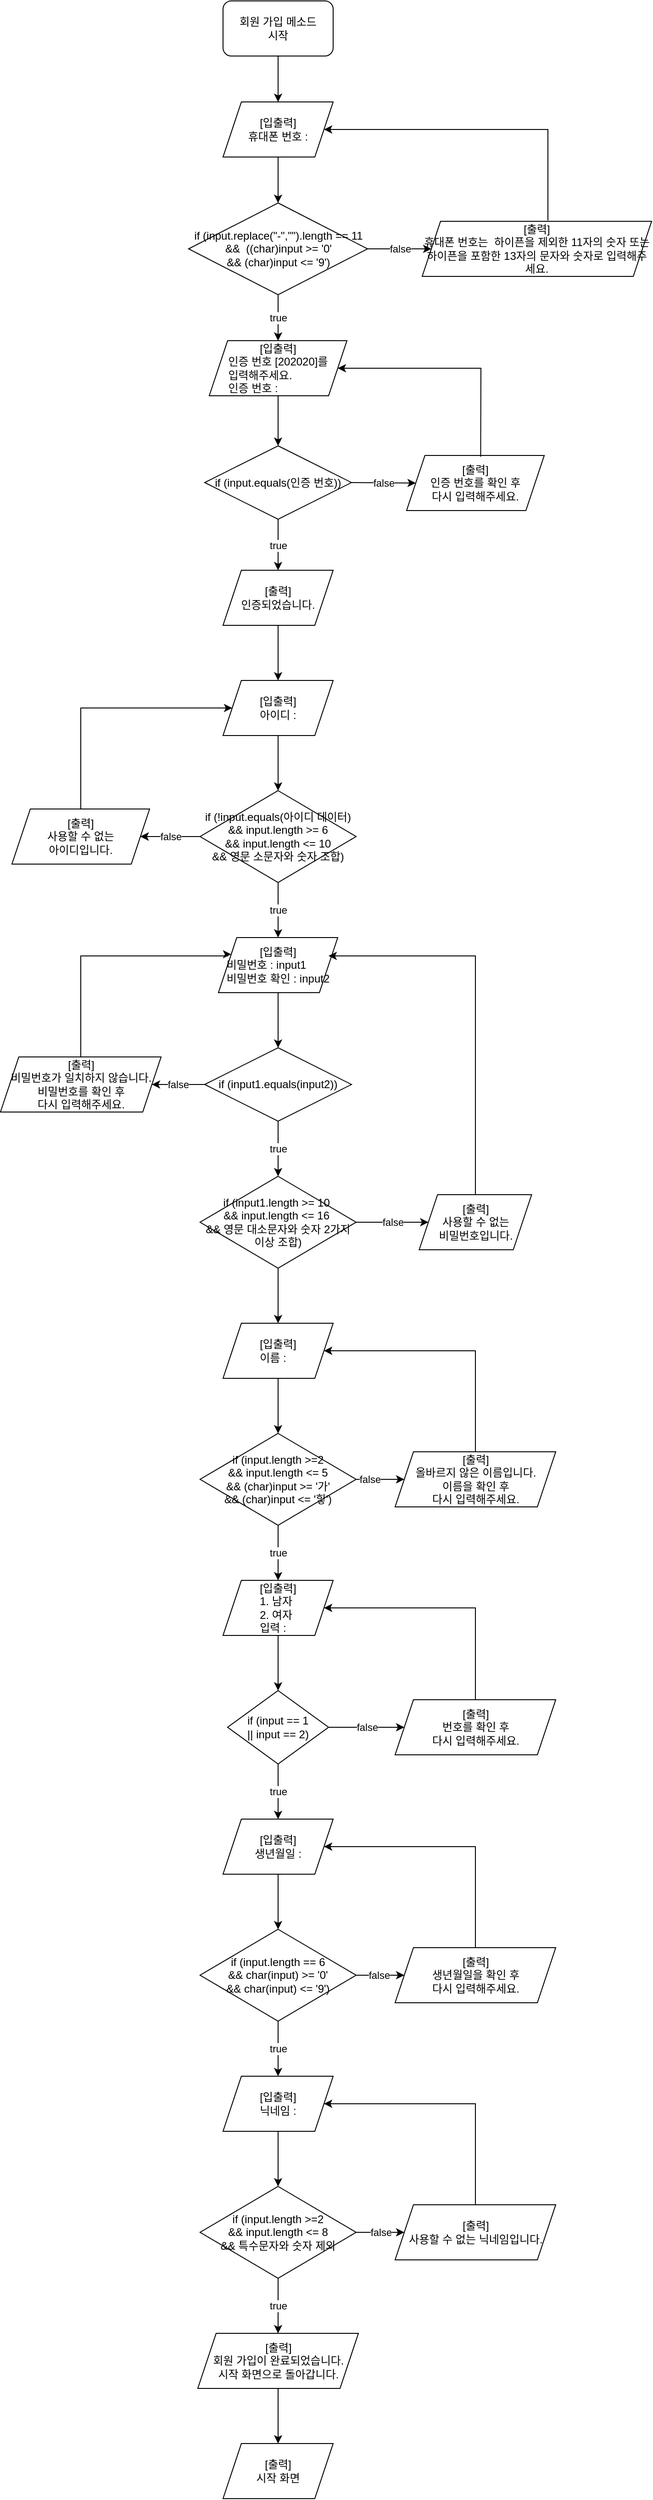 <mxfile version="13.9.8" type="device"><diagram id="C5RBs43oDa-KdzZeNtuy" name="Page-1"><mxGraphModel dx="1038" dy="548" grid="1" gridSize="10" guides="1" tooltips="1" connect="1" arrows="1" fold="1" page="1" pageScale="1" pageWidth="827" pageHeight="1169" math="0" shadow="0"><root><mxCell id="WIyWlLk6GJQsqaUBKTNV-0"/><mxCell id="WIyWlLk6GJQsqaUBKTNV-1" parent="WIyWlLk6GJQsqaUBKTNV-0"/><mxCell id="iSvepM4yjroh1HmwXAL1-8" value="회원 가입 메소드&lt;br&gt;시작" style="rounded=1;whiteSpace=wrap;html=1;" parent="WIyWlLk6GJQsqaUBKTNV-1" vertex="1"><mxGeometry x="360" y="60" width="120" height="60" as="geometry"/></mxCell><mxCell id="iSvepM4yjroh1HmwXAL1-9" value="" style="endArrow=classic;html=1;exitX=0.5;exitY=1;exitDx=0;exitDy=0;entryX=0.5;entryY=0;entryDx=0;entryDy=0;" parent="WIyWlLk6GJQsqaUBKTNV-1" source="iSvepM4yjroh1HmwXAL1-8" target="iSvepM4yjroh1HmwXAL1-10" edge="1"><mxGeometry width="50" height="50" relative="1" as="geometry"><mxPoint x="400" y="110" as="sourcePoint"/><mxPoint x="420" y="160" as="targetPoint"/></mxGeometry></mxCell><mxCell id="iSvepM4yjroh1HmwXAL1-10" value="[입출력]&lt;br&gt;&lt;div style=&quot;text-align: left&quot;&gt;&lt;span&gt;휴대폰 번호 :&lt;/span&gt;&lt;/div&gt;" style="shape=parallelogram;perimeter=parallelogramPerimeter;whiteSpace=wrap;html=1;fixedSize=1;" parent="WIyWlLk6GJQsqaUBKTNV-1" vertex="1"><mxGeometry x="360" y="170" width="120" height="60" as="geometry"/></mxCell><mxCell id="iSvepM4yjroh1HmwXAL1-30" value="" style="endArrow=classic;html=1;exitX=0.5;exitY=1;exitDx=0;exitDy=0;entryX=0.5;entryY=0;entryDx=0;entryDy=0;" parent="WIyWlLk6GJQsqaUBKTNV-1" source="iSvepM4yjroh1HmwXAL1-10" target="iSvepM4yjroh1HmwXAL1-31" edge="1"><mxGeometry width="50" height="50" relative="1" as="geometry"><mxPoint x="410" y="260" as="sourcePoint"/><mxPoint x="420" y="260" as="targetPoint"/></mxGeometry></mxCell><mxCell id="iSvepM4yjroh1HmwXAL1-31" value="if (input.replace(&quot;-&quot;,&quot;&quot;).length == 11 &lt;br&gt;&amp;amp;&amp;amp;&amp;nbsp; ((char)input &amp;gt;= '0'&lt;br&gt;&amp;amp;&amp;amp; (char)input &amp;lt;= '9')" style="rhombus;whiteSpace=wrap;html=1;" parent="WIyWlLk6GJQsqaUBKTNV-1" vertex="1"><mxGeometry x="322.5" y="280" width="195" height="100" as="geometry"/></mxCell><mxCell id="iSvepM4yjroh1HmwXAL1-32" value="true" style="endArrow=classic;html=1;exitX=0.5;exitY=1;exitDx=0;exitDy=0;entryX=0.5;entryY=0;entryDx=0;entryDy=0;" parent="WIyWlLk6GJQsqaUBKTNV-1" source="iSvepM4yjroh1HmwXAL1-31" target="iSvepM4yjroh1HmwXAL1-36" edge="1"><mxGeometry width="50" height="50" relative="1" as="geometry"><mxPoint x="520" y="370" as="sourcePoint"/><mxPoint x="390" y="420" as="targetPoint"/></mxGeometry></mxCell><mxCell id="iSvepM4yjroh1HmwXAL1-33" value="false" style="endArrow=classic;html=1;exitX=1;exitY=0.5;exitDx=0;exitDy=0;entryX=0;entryY=0.5;entryDx=0;entryDy=0;" parent="WIyWlLk6GJQsqaUBKTNV-1" source="iSvepM4yjroh1HmwXAL1-31" target="iSvepM4yjroh1HmwXAL1-34" edge="1"><mxGeometry width="50" height="50" relative="1" as="geometry"><mxPoint x="510" y="330" as="sourcePoint"/><mxPoint x="540" y="330" as="targetPoint"/></mxGeometry></mxCell><mxCell id="iSvepM4yjroh1HmwXAL1-34" value="[출력]&lt;br&gt;휴대폰 번호는&amp;nbsp; 하이픈을 제외한 11자의 숫자 또는 하이픈을 포함한 13자의 문자와 숫자로 입력해주세요." style="shape=parallelogram;perimeter=parallelogramPerimeter;whiteSpace=wrap;html=1;fixedSize=1;" parent="WIyWlLk6GJQsqaUBKTNV-1" vertex="1"><mxGeometry x="577" y="300" width="250" height="60" as="geometry"/></mxCell><mxCell id="iSvepM4yjroh1HmwXAL1-35" value="" style="endArrow=classic;html=1;rounded=0;entryX=1;entryY=0.5;entryDx=0;entryDy=0;" parent="WIyWlLk6GJQsqaUBKTNV-1" target="iSvepM4yjroh1HmwXAL1-10" edge="1"><mxGeometry width="50" height="50" relative="1" as="geometry"><mxPoint x="714" y="299" as="sourcePoint"/><mxPoint x="520" y="200" as="targetPoint"/><Array as="points"><mxPoint x="714" y="200"/></Array></mxGeometry></mxCell><mxCell id="iSvepM4yjroh1HmwXAL1-36" value="[입출력]&lt;br&gt;&lt;div style=&quot;text-align: left&quot;&gt;&lt;span&gt;인증 번호 [202020]를&lt;/span&gt;&lt;/div&gt;&lt;div style=&quot;text-align: left&quot;&gt;&lt;span&gt;입력해주세요.&lt;/span&gt;&lt;/div&gt;&lt;div style=&quot;text-align: left&quot;&gt;&lt;span&gt;인증 번호 :&lt;/span&gt;&lt;/div&gt;" style="shape=parallelogram;perimeter=parallelogramPerimeter;whiteSpace=wrap;html=1;fixedSize=1;" parent="WIyWlLk6GJQsqaUBKTNV-1" vertex="1"><mxGeometry x="345" y="430" width="150" height="60" as="geometry"/></mxCell><mxCell id="iSvepM4yjroh1HmwXAL1-38" value="if (input.equals(인증 번호))" style="rhombus;whiteSpace=wrap;html=1;" parent="WIyWlLk6GJQsqaUBKTNV-1" vertex="1"><mxGeometry x="340" y="544.5" width="160" height="80" as="geometry"/></mxCell><mxCell id="iSvepM4yjroh1HmwXAL1-39" value="" style="endArrow=classic;html=1;exitX=0.5;exitY=1;exitDx=0;exitDy=0;entryX=0.5;entryY=0;entryDx=0;entryDy=0;" parent="WIyWlLk6GJQsqaUBKTNV-1" source="iSvepM4yjroh1HmwXAL1-36" target="iSvepM4yjroh1HmwXAL1-38" edge="1"><mxGeometry width="50" height="50" relative="1" as="geometry"><mxPoint x="520" y="520" as="sourcePoint"/><mxPoint x="570" y="470" as="targetPoint"/></mxGeometry></mxCell><mxCell id="iSvepM4yjroh1HmwXAL1-40" value="[출력]&lt;br&gt;인증 번호를 확인 후&lt;br&gt;다시 입력해주세요." style="shape=parallelogram;perimeter=parallelogramPerimeter;whiteSpace=wrap;html=1;fixedSize=1;" parent="WIyWlLk6GJQsqaUBKTNV-1" vertex="1"><mxGeometry x="560" y="555" width="150" height="60" as="geometry"/></mxCell><mxCell id="iSvepM4yjroh1HmwXAL1-41" value="" style="endArrow=classic;html=1;rounded=0;exitX=0.538;exitY=0.022;exitDx=0;exitDy=0;exitPerimeter=0;" parent="WIyWlLk6GJQsqaUBKTNV-1" source="iSvepM4yjroh1HmwXAL1-40" target="iSvepM4yjroh1HmwXAL1-36" edge="1"><mxGeometry width="50" height="50" relative="1" as="geometry"><mxPoint x="610" y="530" as="sourcePoint"/><mxPoint x="470" y="420" as="targetPoint"/><Array as="points"><mxPoint x="641" y="460"/></Array></mxGeometry></mxCell><mxCell id="iSvepM4yjroh1HmwXAL1-42" value="false" style="endArrow=classic;html=1;exitX=1;exitY=0.5;exitDx=0;exitDy=0;entryX=0;entryY=0.5;entryDx=0;entryDy=0;" parent="WIyWlLk6GJQsqaUBKTNV-1" source="iSvepM4yjroh1HmwXAL1-38" target="iSvepM4yjroh1HmwXAL1-40" edge="1"><mxGeometry width="50" height="50" relative="1" as="geometry"><mxPoint x="510" y="590" as="sourcePoint"/><mxPoint x="560" y="540" as="targetPoint"/></mxGeometry></mxCell><mxCell id="iSvepM4yjroh1HmwXAL1-45" value="true" style="endArrow=classic;html=1;exitX=0.5;exitY=1;exitDx=0;exitDy=0;entryX=0.5;entryY=0;entryDx=0;entryDy=0;" parent="WIyWlLk6GJQsqaUBKTNV-1" source="iSvepM4yjroh1HmwXAL1-38" target="iSvepM4yjroh1HmwXAL1-49" edge="1"><mxGeometry width="50" height="50" relative="1" as="geometry"><mxPoint x="460" y="600" as="sourcePoint"/><mxPoint x="407.5" y="680" as="targetPoint"/></mxGeometry></mxCell><mxCell id="iSvepM4yjroh1HmwXAL1-47" value="" style="endArrow=classic;html=1;exitX=0.5;exitY=1;exitDx=0;exitDy=0;entryX=0.5;entryY=0;entryDx=0;entryDy=0;" parent="WIyWlLk6GJQsqaUBKTNV-1" source="iSvepM4yjroh1HmwXAL1-49" target="iSvepM4yjroh1HmwXAL1-48" edge="1"><mxGeometry width="50" height="50" relative="1" as="geometry"><mxPoint x="407.5" y="740" as="sourcePoint"/><mxPoint x="420" y="800" as="targetPoint"/></mxGeometry></mxCell><mxCell id="iSvepM4yjroh1HmwXAL1-48" value="[입출력]&lt;br&gt;&lt;div style=&quot;text-align: left&quot;&gt;&lt;span&gt;아이디 :&lt;/span&gt;&lt;/div&gt;" style="shape=parallelogram;perimeter=parallelogramPerimeter;whiteSpace=wrap;html=1;fixedSize=1;" parent="WIyWlLk6GJQsqaUBKTNV-1" vertex="1"><mxGeometry x="360" y="800" width="120" height="60" as="geometry"/></mxCell><mxCell id="iSvepM4yjroh1HmwXAL1-49" value="[출력]&lt;br&gt;&lt;div style=&quot;text-align: left&quot;&gt;인증되었습니다.&lt;/div&gt;" style="shape=parallelogram;perimeter=parallelogramPerimeter;whiteSpace=wrap;html=1;fixedSize=1;" parent="WIyWlLk6GJQsqaUBKTNV-1" vertex="1"><mxGeometry x="360" y="680" width="120" height="60" as="geometry"/></mxCell><mxCell id="iSvepM4yjroh1HmwXAL1-55" style="edgeStyle=orthogonalEdgeStyle;rounded=0;orthogonalLoop=1;jettySize=auto;html=1;entryX=0;entryY=0.5;entryDx=0;entryDy=0;" parent="WIyWlLk6GJQsqaUBKTNV-1" source="iSvepM4yjroh1HmwXAL1-50" target="iSvepM4yjroh1HmwXAL1-48" edge="1"><mxGeometry relative="1" as="geometry"><mxPoint x="280" y="830" as="targetPoint"/><Array as="points"><mxPoint x="205" y="830"/></Array></mxGeometry></mxCell><mxCell id="iSvepM4yjroh1HmwXAL1-50" value="[출력]&lt;br&gt;사용할 수 없는&lt;br&gt;아이디입니다." style="shape=parallelogram;perimeter=parallelogramPerimeter;whiteSpace=wrap;html=1;fixedSize=1;" parent="WIyWlLk6GJQsqaUBKTNV-1" vertex="1"><mxGeometry x="130" y="940" width="150" height="60" as="geometry"/></mxCell><mxCell id="iSvepM4yjroh1HmwXAL1-53" value="" style="edgeStyle=orthogonalEdgeStyle;rounded=0;orthogonalLoop=1;jettySize=auto;html=1;" parent="WIyWlLk6GJQsqaUBKTNV-1" source="iSvepM4yjroh1HmwXAL1-51" target="iSvepM4yjroh1HmwXAL1-50" edge="1"><mxGeometry relative="1" as="geometry"/></mxCell><mxCell id="iSvepM4yjroh1HmwXAL1-54" value="false" style="edgeStyle=orthogonalEdgeStyle;rounded=0;orthogonalLoop=1;jettySize=auto;html=1;" parent="WIyWlLk6GJQsqaUBKTNV-1" source="iSvepM4yjroh1HmwXAL1-51" target="iSvepM4yjroh1HmwXAL1-50" edge="1"><mxGeometry relative="1" as="geometry"/></mxCell><mxCell id="iSvepM4yjroh1HmwXAL1-57" value="true" style="edgeStyle=orthogonalEdgeStyle;rounded=0;orthogonalLoop=1;jettySize=auto;html=1;" parent="WIyWlLk6GJQsqaUBKTNV-1" source="iSvepM4yjroh1HmwXAL1-51" target="iSvepM4yjroh1HmwXAL1-56" edge="1"><mxGeometry relative="1" as="geometry"/></mxCell><mxCell id="iSvepM4yjroh1HmwXAL1-51" value="if (!input.equals(아이디 데이터) &amp;amp;&amp;amp; input.length &amp;gt;= 6 &lt;br&gt;&amp;amp;&amp;amp; input.length &amp;lt;= 10 &lt;br&gt;&amp;amp;&amp;amp; 영문 소문자와 숫자 조합)" style="rhombus;whiteSpace=wrap;html=1;" parent="WIyWlLk6GJQsqaUBKTNV-1" vertex="1"><mxGeometry x="335" y="920" width="170" height="100" as="geometry"/></mxCell><mxCell id="iSvepM4yjroh1HmwXAL1-52" value="" style="endArrow=classic;html=1;exitX=0.5;exitY=1;exitDx=0;exitDy=0;entryX=0.5;entryY=0;entryDx=0;entryDy=0;" parent="WIyWlLk6GJQsqaUBKTNV-1" source="iSvepM4yjroh1HmwXAL1-48" target="iSvepM4yjroh1HmwXAL1-51" edge="1"><mxGeometry width="50" height="50" relative="1" as="geometry"><mxPoint x="430" y="890" as="sourcePoint"/><mxPoint x="450" y="840" as="targetPoint"/></mxGeometry></mxCell><mxCell id="iSvepM4yjroh1HmwXAL1-63" style="edgeStyle=orthogonalEdgeStyle;rounded=0;orthogonalLoop=1;jettySize=auto;html=1;entryX=0.5;entryY=0;entryDx=0;entryDy=0;" parent="WIyWlLk6GJQsqaUBKTNV-1" source="iSvepM4yjroh1HmwXAL1-56" target="iSvepM4yjroh1HmwXAL1-61" edge="1"><mxGeometry relative="1" as="geometry"/></mxCell><mxCell id="iSvepM4yjroh1HmwXAL1-56" value="[입출력]&lt;br&gt;&lt;div style=&quot;text-align: left&quot;&gt;&lt;span&gt;비밀번호 : input1&lt;/span&gt;&lt;/div&gt;&lt;div style=&quot;text-align: left&quot;&gt;&lt;span&gt;비밀번호 확인 : input2&lt;/span&gt;&lt;/div&gt;" style="shape=parallelogram;perimeter=parallelogramPerimeter;whiteSpace=wrap;html=1;fixedSize=1;" parent="WIyWlLk6GJQsqaUBKTNV-1" vertex="1"><mxGeometry x="355" y="1080" width="130" height="60" as="geometry"/></mxCell><mxCell id="iSvepM4yjroh1HmwXAL1-70" value="false" style="edgeStyle=orthogonalEdgeStyle;rounded=0;orthogonalLoop=1;jettySize=auto;html=1;" parent="WIyWlLk6GJQsqaUBKTNV-1" source="iSvepM4yjroh1HmwXAL1-58" target="iSvepM4yjroh1HmwXAL1-69" edge="1"><mxGeometry relative="1" as="geometry"/></mxCell><mxCell id="iSvepM4yjroh1HmwXAL1-74" value="" style="edgeStyle=orthogonalEdgeStyle;rounded=0;orthogonalLoop=1;jettySize=auto;html=1;" parent="WIyWlLk6GJQsqaUBKTNV-1" source="iSvepM4yjroh1HmwXAL1-58" target="iSvepM4yjroh1HmwXAL1-72" edge="1"><mxGeometry relative="1" as="geometry"/></mxCell><mxCell id="iSvepM4yjroh1HmwXAL1-58" value="if (input1.length &amp;gt;= 10&amp;nbsp;&lt;br&gt;&amp;amp;&amp;amp; input.length &amp;lt;= 16&amp;nbsp;&lt;br&gt;&amp;amp;&amp;amp; 영문 대소문자와 숫자 2가지 이상 조합)" style="rhombus;whiteSpace=wrap;html=1;" parent="WIyWlLk6GJQsqaUBKTNV-1" vertex="1"><mxGeometry x="335" y="1340" width="170" height="100" as="geometry"/></mxCell><mxCell id="iSvepM4yjroh1HmwXAL1-65" value="false" style="edgeStyle=orthogonalEdgeStyle;rounded=0;orthogonalLoop=1;jettySize=auto;html=1;" parent="WIyWlLk6GJQsqaUBKTNV-1" source="iSvepM4yjroh1HmwXAL1-61" target="iSvepM4yjroh1HmwXAL1-64" edge="1"><mxGeometry relative="1" as="geometry"/></mxCell><mxCell id="iSvepM4yjroh1HmwXAL1-68" value="true" style="edgeStyle=orthogonalEdgeStyle;rounded=0;orthogonalLoop=1;jettySize=auto;html=1;" parent="WIyWlLk6GJQsqaUBKTNV-1" source="iSvepM4yjroh1HmwXAL1-61" target="iSvepM4yjroh1HmwXAL1-58" edge="1"><mxGeometry relative="1" as="geometry"/></mxCell><mxCell id="iSvepM4yjroh1HmwXAL1-61" value="if (input1.equals(input2))" style="rhombus;whiteSpace=wrap;html=1;" parent="WIyWlLk6GJQsqaUBKTNV-1" vertex="1"><mxGeometry x="340" y="1200" width="160" height="80" as="geometry"/></mxCell><mxCell id="iSvepM4yjroh1HmwXAL1-66" style="edgeStyle=orthogonalEdgeStyle;rounded=0;orthogonalLoop=1;jettySize=auto;html=1;entryX=0;entryY=0.25;entryDx=0;entryDy=0;" parent="WIyWlLk6GJQsqaUBKTNV-1" source="iSvepM4yjroh1HmwXAL1-64" target="iSvepM4yjroh1HmwXAL1-56" edge="1"><mxGeometry relative="1" as="geometry"><mxPoint x="330" y="1110" as="targetPoint"/><Array as="points"><mxPoint x="205" y="1100"/><mxPoint x="365" y="1100"/><mxPoint x="365" y="1098"/></Array></mxGeometry></mxCell><mxCell id="iSvepM4yjroh1HmwXAL1-64" value="[출력]&lt;br&gt;비밀번호가 일치하지 않습니다.&lt;br&gt;비밀번호를 확인 후&lt;br&gt;다시 입력해주세요." style="shape=parallelogram;perimeter=parallelogramPerimeter;whiteSpace=wrap;html=1;fixedSize=1;" parent="WIyWlLk6GJQsqaUBKTNV-1" vertex="1"><mxGeometry x="117.5" y="1210" width="175" height="60" as="geometry"/></mxCell><mxCell id="iSvepM4yjroh1HmwXAL1-71" style="edgeStyle=orthogonalEdgeStyle;rounded=0;orthogonalLoop=1;jettySize=auto;html=1;exitX=0.5;exitY=0;exitDx=0;exitDy=0;" parent="WIyWlLk6GJQsqaUBKTNV-1" source="iSvepM4yjroh1HmwXAL1-69" edge="1"><mxGeometry relative="1" as="geometry"><mxPoint x="475" y="1100" as="targetPoint"/><Array as="points"><mxPoint x="635" y="1100"/><mxPoint x="475" y="1100"/></Array></mxGeometry></mxCell><mxCell id="iSvepM4yjroh1HmwXAL1-69" value="[출력]&lt;br&gt;사용할 수 없는&lt;br&gt;비밀번호입니다." style="shape=parallelogram;perimeter=parallelogramPerimeter;whiteSpace=wrap;html=1;fixedSize=1;" parent="WIyWlLk6GJQsqaUBKTNV-1" vertex="1"><mxGeometry x="573.75" y="1360" width="122.5" height="60" as="geometry"/></mxCell><mxCell id="iSvepM4yjroh1HmwXAL1-76" value="" style="edgeStyle=orthogonalEdgeStyle;rounded=0;orthogonalLoop=1;jettySize=auto;html=1;" parent="WIyWlLk6GJQsqaUBKTNV-1" source="iSvepM4yjroh1HmwXAL1-72" target="iSvepM4yjroh1HmwXAL1-75" edge="1"><mxGeometry relative="1" as="geometry"/></mxCell><mxCell id="iSvepM4yjroh1HmwXAL1-72" value="[입출력]&lt;br&gt;&lt;div style=&quot;text-align: left&quot;&gt;&lt;span&gt;이름 :&lt;/span&gt;&lt;/div&gt;" style="shape=parallelogram;perimeter=parallelogramPerimeter;whiteSpace=wrap;html=1;fixedSize=1;" parent="WIyWlLk6GJQsqaUBKTNV-1" vertex="1"><mxGeometry x="360" y="1500" width="120" height="60" as="geometry"/></mxCell><mxCell id="iSvepM4yjroh1HmwXAL1-78" value="false" style="edgeStyle=orthogonalEdgeStyle;rounded=0;orthogonalLoop=1;jettySize=auto;html=1;" parent="WIyWlLk6GJQsqaUBKTNV-1" source="iSvepM4yjroh1HmwXAL1-75" target="iSvepM4yjroh1HmwXAL1-77" edge="1"><mxGeometry x="-0.429" relative="1" as="geometry"><mxPoint as="offset"/></mxGeometry></mxCell><mxCell id="iSvepM4yjroh1HmwXAL1-81" value="true" style="edgeStyle=orthogonalEdgeStyle;rounded=0;orthogonalLoop=1;jettySize=auto;html=1;" parent="WIyWlLk6GJQsqaUBKTNV-1" source="iSvepM4yjroh1HmwXAL1-75" target="iSvepM4yjroh1HmwXAL1-80" edge="1"><mxGeometry relative="1" as="geometry"/></mxCell><mxCell id="iSvepM4yjroh1HmwXAL1-75" value="if (input.length &amp;gt;=2&lt;br&gt;&amp;amp;&amp;amp; input.length &amp;lt;= 5&lt;br&gt;&amp;amp;&amp;amp; (char)input &amp;gt;= '가'&lt;br&gt;&amp;amp;&amp;amp; (char)input &amp;lt;= '힣')" style="rhombus;whiteSpace=wrap;html=1;" parent="WIyWlLk6GJQsqaUBKTNV-1" vertex="1"><mxGeometry x="335" y="1620" width="170" height="100" as="geometry"/></mxCell><mxCell id="iSvepM4yjroh1HmwXAL1-79" style="edgeStyle=orthogonalEdgeStyle;rounded=0;orthogonalLoop=1;jettySize=auto;html=1;entryX=1;entryY=0.5;entryDx=0;entryDy=0;" parent="WIyWlLk6GJQsqaUBKTNV-1" source="iSvepM4yjroh1HmwXAL1-77" target="iSvepM4yjroh1HmwXAL1-72" edge="1"><mxGeometry relative="1" as="geometry"><mxPoint x="580" y="1530" as="targetPoint"/><Array as="points"><mxPoint x="635" y="1530"/></Array></mxGeometry></mxCell><mxCell id="iSvepM4yjroh1HmwXAL1-77" value="[출력]&lt;br&gt;올바르지 않은 이름입니다.&lt;br&gt;이름을 확인 후&lt;br&gt;다시 입력해주세요." style="shape=parallelogram;perimeter=parallelogramPerimeter;whiteSpace=wrap;html=1;fixedSize=1;" parent="WIyWlLk6GJQsqaUBKTNV-1" vertex="1"><mxGeometry x="547.5" y="1640" width="175" height="60" as="geometry"/></mxCell><mxCell id="iSvepM4yjroh1HmwXAL1-83" value="" style="edgeStyle=orthogonalEdgeStyle;rounded=0;orthogonalLoop=1;jettySize=auto;html=1;" parent="WIyWlLk6GJQsqaUBKTNV-1" source="iSvepM4yjroh1HmwXAL1-80" target="iSvepM4yjroh1HmwXAL1-82" edge="1"><mxGeometry relative="1" as="geometry"/></mxCell><mxCell id="iSvepM4yjroh1HmwXAL1-80" value="[입출력]&lt;br&gt;&lt;div style=&quot;text-align: left&quot;&gt;1. 남자&lt;/div&gt;&lt;div style=&quot;text-align: left&quot;&gt;2. 여자&lt;/div&gt;&lt;div style=&quot;text-align: left&quot;&gt;입력 :&lt;/div&gt;" style="shape=parallelogram;perimeter=parallelogramPerimeter;whiteSpace=wrap;html=1;fixedSize=1;" parent="WIyWlLk6GJQsqaUBKTNV-1" vertex="1"><mxGeometry x="360" y="1780" width="120" height="60" as="geometry"/></mxCell><mxCell id="iSvepM4yjroh1HmwXAL1-85" value="false" style="edgeStyle=orthogonalEdgeStyle;rounded=0;orthogonalLoop=1;jettySize=auto;html=1;" parent="WIyWlLk6GJQsqaUBKTNV-1" source="iSvepM4yjroh1HmwXAL1-82" target="iSvepM4yjroh1HmwXAL1-84" edge="1"><mxGeometry relative="1" as="geometry"/></mxCell><mxCell id="iSvepM4yjroh1HmwXAL1-88" value="true" style="edgeStyle=orthogonalEdgeStyle;rounded=0;orthogonalLoop=1;jettySize=auto;html=1;" parent="WIyWlLk6GJQsqaUBKTNV-1" source="iSvepM4yjroh1HmwXAL1-82" target="iSvepM4yjroh1HmwXAL1-87" edge="1"><mxGeometry relative="1" as="geometry"/></mxCell><mxCell id="iSvepM4yjroh1HmwXAL1-82" value="if (input == 1&lt;br&gt;|| input == 2)" style="rhombus;whiteSpace=wrap;html=1;" parent="WIyWlLk6GJQsqaUBKTNV-1" vertex="1"><mxGeometry x="365" y="1900" width="110" height="80" as="geometry"/></mxCell><mxCell id="iSvepM4yjroh1HmwXAL1-86" style="edgeStyle=orthogonalEdgeStyle;rounded=0;orthogonalLoop=1;jettySize=auto;html=1;entryX=1;entryY=0.5;entryDx=0;entryDy=0;" parent="WIyWlLk6GJQsqaUBKTNV-1" source="iSvepM4yjroh1HmwXAL1-84" target="iSvepM4yjroh1HmwXAL1-80" edge="1"><mxGeometry relative="1" as="geometry"><mxPoint x="530" y="1810" as="targetPoint"/><Array as="points"><mxPoint x="635" y="1810"/></Array></mxGeometry></mxCell><mxCell id="iSvepM4yjroh1HmwXAL1-84" value="[출력]&lt;br&gt;번호를 확인 후&lt;br&gt;다시 입력해주세요." style="shape=parallelogram;perimeter=parallelogramPerimeter;whiteSpace=wrap;html=1;fixedSize=1;" parent="WIyWlLk6GJQsqaUBKTNV-1" vertex="1"><mxGeometry x="547.5" y="1910" width="175" height="60" as="geometry"/></mxCell><mxCell id="iSvepM4yjroh1HmwXAL1-90" value="" style="edgeStyle=orthogonalEdgeStyle;rounded=0;orthogonalLoop=1;jettySize=auto;html=1;" parent="WIyWlLk6GJQsqaUBKTNV-1" source="iSvepM4yjroh1HmwXAL1-87" target="iSvepM4yjroh1HmwXAL1-89" edge="1"><mxGeometry relative="1" as="geometry"/></mxCell><mxCell id="iSvepM4yjroh1HmwXAL1-87" value="[입출력]&lt;br&gt;&lt;div style=&quot;text-align: left&quot;&gt;&lt;span&gt;생년월일 :&lt;/span&gt;&lt;/div&gt;" style="shape=parallelogram;perimeter=parallelogramPerimeter;whiteSpace=wrap;html=1;fixedSize=1;" parent="WIyWlLk6GJQsqaUBKTNV-1" vertex="1"><mxGeometry x="360" y="2040" width="120" height="60" as="geometry"/></mxCell><mxCell id="iSvepM4yjroh1HmwXAL1-92" value="false" style="edgeStyle=orthogonalEdgeStyle;rounded=0;orthogonalLoop=1;jettySize=auto;html=1;" parent="WIyWlLk6GJQsqaUBKTNV-1" source="iSvepM4yjroh1HmwXAL1-89" target="iSvepM4yjroh1HmwXAL1-91" edge="1"><mxGeometry x="-0.048" relative="1" as="geometry"><mxPoint as="offset"/></mxGeometry></mxCell><mxCell id="iSvepM4yjroh1HmwXAL1-95" value="true" style="edgeStyle=orthogonalEdgeStyle;rounded=0;orthogonalLoop=1;jettySize=auto;html=1;" parent="WIyWlLk6GJQsqaUBKTNV-1" source="iSvepM4yjroh1HmwXAL1-89" target="iSvepM4yjroh1HmwXAL1-94" edge="1"><mxGeometry relative="1" as="geometry"/></mxCell><mxCell id="iSvepM4yjroh1HmwXAL1-89" value="if (input.length == 6&lt;br&gt;&amp;amp;&amp;amp; char(input) &amp;gt;= '0'&lt;br&gt;&amp;amp;&amp;amp; char(input) &amp;lt;= '9')" style="rhombus;whiteSpace=wrap;html=1;" parent="WIyWlLk6GJQsqaUBKTNV-1" vertex="1"><mxGeometry x="335" y="2160" width="170" height="100" as="geometry"/></mxCell><mxCell id="iSvepM4yjroh1HmwXAL1-93" style="edgeStyle=orthogonalEdgeStyle;rounded=0;orthogonalLoop=1;jettySize=auto;html=1;entryX=1;entryY=0.5;entryDx=0;entryDy=0;" parent="WIyWlLk6GJQsqaUBKTNV-1" source="iSvepM4yjroh1HmwXAL1-91" target="iSvepM4yjroh1HmwXAL1-87" edge="1"><mxGeometry relative="1" as="geometry"><mxPoint x="570" y="2060" as="targetPoint"/><Array as="points"><mxPoint x="635" y="2070"/></Array></mxGeometry></mxCell><mxCell id="iSvepM4yjroh1HmwXAL1-91" value="[출력]&lt;br&gt;생년월일을 확인 후&lt;br&gt;다시 입력해주세요." style="shape=parallelogram;perimeter=parallelogramPerimeter;whiteSpace=wrap;html=1;fixedSize=1;" parent="WIyWlLk6GJQsqaUBKTNV-1" vertex="1"><mxGeometry x="547.5" y="2180" width="175" height="60" as="geometry"/></mxCell><mxCell id="iSvepM4yjroh1HmwXAL1-97" value="" style="edgeStyle=orthogonalEdgeStyle;rounded=0;orthogonalLoop=1;jettySize=auto;html=1;" parent="WIyWlLk6GJQsqaUBKTNV-1" source="iSvepM4yjroh1HmwXAL1-94" target="iSvepM4yjroh1HmwXAL1-96" edge="1"><mxGeometry relative="1" as="geometry"/></mxCell><mxCell id="iSvepM4yjroh1HmwXAL1-94" value="[입출력]&lt;br&gt;&lt;div style=&quot;text-align: left&quot;&gt;닉네임 :&lt;/div&gt;" style="shape=parallelogram;perimeter=parallelogramPerimeter;whiteSpace=wrap;html=1;fixedSize=1;" parent="WIyWlLk6GJQsqaUBKTNV-1" vertex="1"><mxGeometry x="360" y="2320" width="120" height="60" as="geometry"/></mxCell><mxCell id="iSvepM4yjroh1HmwXAL1-99" value="false" style="edgeStyle=orthogonalEdgeStyle;rounded=0;orthogonalLoop=1;jettySize=auto;html=1;" parent="WIyWlLk6GJQsqaUBKTNV-1" source="iSvepM4yjroh1HmwXAL1-96" target="iSvepM4yjroh1HmwXAL1-98" edge="1"><mxGeometry relative="1" as="geometry"/></mxCell><mxCell id="iSvepM4yjroh1HmwXAL1-102" value="true" style="edgeStyle=orthogonalEdgeStyle;rounded=0;orthogonalLoop=1;jettySize=auto;html=1;" parent="WIyWlLk6GJQsqaUBKTNV-1" source="iSvepM4yjroh1HmwXAL1-96" target="iSvepM4yjroh1HmwXAL1-101" edge="1"><mxGeometry relative="1" as="geometry"/></mxCell><mxCell id="iSvepM4yjroh1HmwXAL1-96" value="if (input.length &amp;gt;=2&lt;br&gt;&amp;amp;&amp;amp; input.length &amp;lt;= 8&lt;br&gt;&amp;amp;&amp;amp; 특수문자와 숫자 제외" style="rhombus;whiteSpace=wrap;html=1;" parent="WIyWlLk6GJQsqaUBKTNV-1" vertex="1"><mxGeometry x="335" y="2440" width="170" height="100" as="geometry"/></mxCell><mxCell id="iSvepM4yjroh1HmwXAL1-100" style="edgeStyle=orthogonalEdgeStyle;rounded=0;orthogonalLoop=1;jettySize=auto;html=1;entryX=1;entryY=0.5;entryDx=0;entryDy=0;" parent="WIyWlLk6GJQsqaUBKTNV-1" source="iSvepM4yjroh1HmwXAL1-98" target="iSvepM4yjroh1HmwXAL1-94" edge="1"><mxGeometry relative="1" as="geometry"><mxPoint x="550" y="2350" as="targetPoint"/><Array as="points"><mxPoint x="635" y="2350"/></Array></mxGeometry></mxCell><mxCell id="iSvepM4yjroh1HmwXAL1-98" value="[출력]&lt;br&gt;사용할 수 없는 닉네임입니다." style="shape=parallelogram;perimeter=parallelogramPerimeter;whiteSpace=wrap;html=1;fixedSize=1;" parent="WIyWlLk6GJQsqaUBKTNV-1" vertex="1"><mxGeometry x="547.5" y="2460" width="175" height="60" as="geometry"/></mxCell><mxCell id="iSvepM4yjroh1HmwXAL1-104" value="" style="edgeStyle=orthogonalEdgeStyle;rounded=0;orthogonalLoop=1;jettySize=auto;html=1;" parent="WIyWlLk6GJQsqaUBKTNV-1" source="iSvepM4yjroh1HmwXAL1-101" target="iSvepM4yjroh1HmwXAL1-103" edge="1"><mxGeometry relative="1" as="geometry"/></mxCell><mxCell id="iSvepM4yjroh1HmwXAL1-101" value="[출력]&lt;br&gt;회원 가입이 완료되었습니다.&lt;br&gt;시작 화면으로 돌아갑니다." style="shape=parallelogram;perimeter=parallelogramPerimeter;whiteSpace=wrap;html=1;fixedSize=1;" parent="WIyWlLk6GJQsqaUBKTNV-1" vertex="1"><mxGeometry x="332.5" y="2600" width="175" height="60" as="geometry"/></mxCell><mxCell id="iSvepM4yjroh1HmwXAL1-103" value="[출력]&lt;br&gt;&lt;div style=&quot;text-align: left&quot;&gt;&lt;span&gt;시작 화면&lt;/span&gt;&lt;/div&gt;" style="shape=parallelogram;perimeter=parallelogramPerimeter;whiteSpace=wrap;html=1;fixedSize=1;" parent="WIyWlLk6GJQsqaUBKTNV-1" vertex="1"><mxGeometry x="360" y="2720" width="120" height="60" as="geometry"/></mxCell></root></mxGraphModel></diagram></mxfile>
